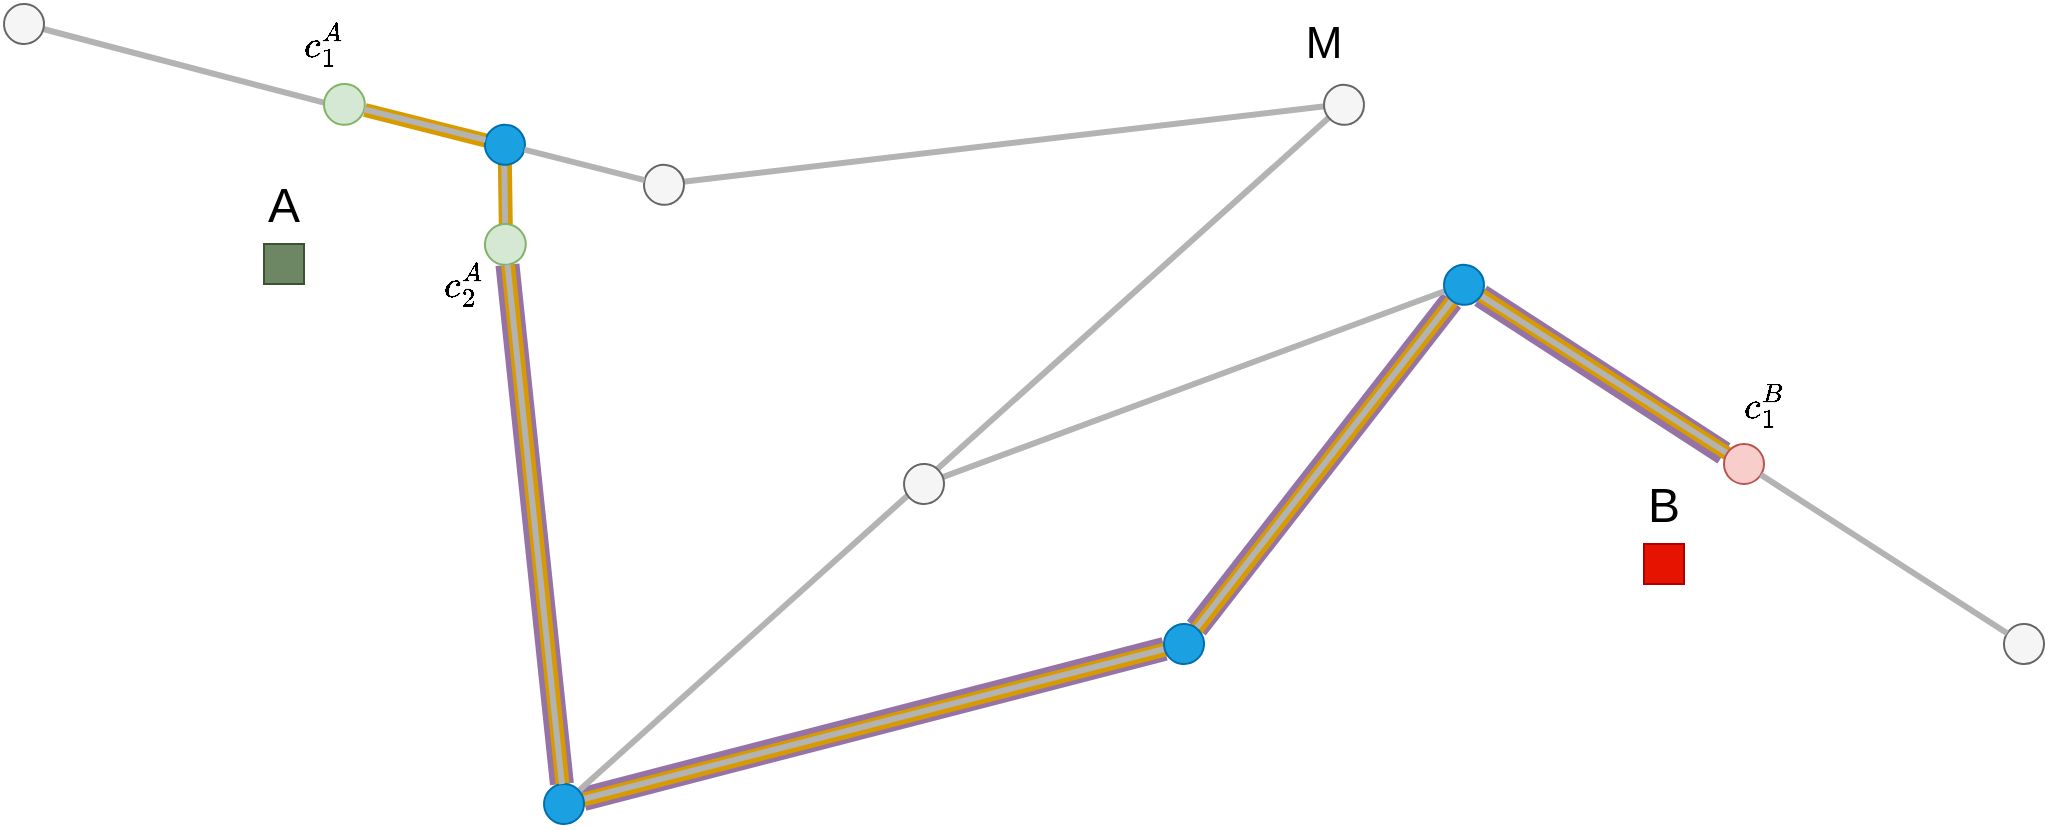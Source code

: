 <?xml version="1.0"?>
<mxfile version="13.5.1" pages="6">
  <diagram id="BN2IyII4hlTg_FPogeM1" name="Similar">
    <mxGraphModel dx="2" dy="1" grid="1" gridSize="10" guides="1" tooltips="1" connect="1" arrows="1" fold="1" page="1" pageScale="1" pageWidth="850" pageHeight="1100" math="1" shadow="0">
      <root>
        <mxCell id="hzD7GZjRA_Ul0kWXAUtm-0"/>
        <mxCell id="hzD7GZjRA_Ul0kWXAUtm-1" parent="hzD7GZjRA_Ul0kWXAUtm-0"/>
        <mxCell id="dL2zvHwQdTRsgJraIBgu-15" value="" style="endArrow=none;html=1;strokeWidth=12;fillColor=#e1d5e7;strokeColor=#9673a6;" parent="hzD7GZjRA_Ul0kWXAUtm-1" source="K2bFnda-e-zOiQ4gaR2c-24" target="K2bFnda-e-zOiQ4gaR2c-23" edge="1">
          <mxGeometry width="50" height="50" relative="1" as="geometry">
            <mxPoint x="744.578" y="462.163" as="sourcePoint"/>
            <mxPoint x="872.284" y="298.359" as="targetPoint"/>
          </mxGeometry>
        </mxCell>
        <mxCell id="dL2zvHwQdTRsgJraIBgu-16" value="" style="endArrow=none;html=1;strokeWidth=12;fillColor=#e1d5e7;strokeColor=#9673a6;" parent="hzD7GZjRA_Ul0kWXAUtm-1" source="K2bFnda-e-zOiQ4gaR2c-24" target="K2bFnda-e-zOiQ4gaR2c-21" edge="1">
          <mxGeometry width="50" height="50" relative="1" as="geometry">
            <mxPoint x="728.747" y="472.548" as="sourcePoint"/>
            <mxPoint x="438.113" y="547.551" as="targetPoint"/>
          </mxGeometry>
        </mxCell>
        <mxCell id="dL2zvHwQdTRsgJraIBgu-17" value="" style="endArrow=none;html=1;strokeWidth=12;fillColor=#e1d5e7;strokeColor=#9673a6;" parent="hzD7GZjRA_Ul0kWXAUtm-1" source="K2bFnda-e-zOiQ4gaR2c-23" edge="1">
          <mxGeometry width="50" height="50" relative="1" as="geometry">
            <mxPoint x="886.854" y="295.858" as="sourcePoint"/>
            <mxPoint x="1010.0" y="374.671" as="targetPoint"/>
          </mxGeometry>
        </mxCell>
        <mxCell id="dL2zvHwQdTRsgJraIBgu-18" value="" style="endArrow=none;html=1;strokeWidth=12;fillColor=#e1d5e7;strokeColor=#9673a6;" parent="hzD7GZjRA_Ul0kWXAUtm-1" source="K2bFnda-e-zOiQ4gaR2c-21" target="K2bFnda-e-zOiQ4gaR2c-10" edge="1">
          <mxGeometry width="50" height="50" relative="1" as="geometry">
            <mxPoint x="427.398" y="540.103" as="sourcePoint"/>
            <mxPoint x="400.166" y="280.415" as="targetPoint"/>
          </mxGeometry>
        </mxCell>
        <mxCell id="dL2zvHwQdTRsgJraIBgu-4" value="" style="endArrow=none;html=1;strokeWidth=7;fillColor=#ffe6cc;strokeColor=#d79b00;" parent="hzD7GZjRA_Ul0kWXAUtm-1" edge="1">
          <mxGeometry width="50" height="50" relative="1" as="geometry">
            <mxPoint x="740.31" y="470.29" as="sourcePoint"/>
            <mxPoint x="880.31" y="290.29" as="targetPoint"/>
          </mxGeometry>
        </mxCell>
        <mxCell id="dL2zvHwQdTRsgJraIBgu-5" value="" style="endArrow=none;html=1;strokeWidth=7;fillColor=#ffe6cc;strokeColor=#d79b00;" parent="hzD7GZjRA_Ul0kWXAUtm-1" edge="1">
          <mxGeometry width="50" height="50" relative="1" as="geometry">
            <mxPoint x="740.31" y="470.29" as="sourcePoint"/>
            <mxPoint x="430.31" y="550.29" as="targetPoint"/>
          </mxGeometry>
        </mxCell>
        <mxCell id="dL2zvHwQdTRsgJraIBgu-6" value="" style="endArrow=none;html=1;strokeWidth=7;fillColor=#ffe6cc;strokeColor=#d79b00;" parent="hzD7GZjRA_Ul0kWXAUtm-1" edge="1">
          <mxGeometry width="50" height="50" relative="1" as="geometry">
            <mxPoint x="880.31" y="290.29" as="sourcePoint"/>
            <mxPoint x="1011.889" y="374.897" as="targetPoint"/>
          </mxGeometry>
        </mxCell>
        <mxCell id="dL2zvHwQdTRsgJraIBgu-7" value="" style="endArrow=none;html=1;strokeWidth=7;fillColor=#ffe6cc;strokeColor=#d79b00;" parent="hzD7GZjRA_Ul0kWXAUtm-1" edge="1">
          <mxGeometry width="50" height="50" relative="1" as="geometry">
            <mxPoint x="400.891" y="260.29" as="sourcePoint"/>
            <mxPoint x="400.31" y="220.29" as="targetPoint"/>
          </mxGeometry>
        </mxCell>
        <mxCell id="dL2zvHwQdTRsgJraIBgu-8" value="" style="endArrow=none;html=1;strokeWidth=7;fillColor=#ffe6cc;strokeColor=#d79b00;" parent="hzD7GZjRA_Ul0kWXAUtm-1" edge="1">
          <mxGeometry width="50" height="50" relative="1" as="geometry">
            <mxPoint x="391.07" y="218.32" as="sourcePoint"/>
            <mxPoint x="330.42" y="202.995" as="targetPoint"/>
          </mxGeometry>
        </mxCell>
        <mxCell id="dL2zvHwQdTRsgJraIBgu-9" value="" style="endArrow=none;html=1;strokeWidth=7;fillColor=#ffe6cc;strokeColor=#d79b00;" parent="hzD7GZjRA_Ul0kWXAUtm-1" edge="1">
          <mxGeometry width="50" height="50" relative="1" as="geometry">
            <mxPoint x="429.286" y="540.343" as="sourcePoint"/>
            <mxPoint x="402.039" y="280.656" as="targetPoint"/>
          </mxGeometry>
        </mxCell>
        <mxCell id="K2bFnda-e-zOiQ4gaR2c-0" value="A&lt;br&gt;&lt;div&gt;&lt;br&gt;&lt;/div&gt;&lt;div&gt;&lt;br&gt;&lt;/div&gt;" style="whiteSpace=wrap;html=1;rounded=0;shadow=0;strokeWidth=1;fillColor=#6d8764;fontSize=24;align=right;strokeColor=#3A5431;" parent="hzD7GZjRA_Ul0kWXAUtm-1" vertex="1">
          <mxGeometry x="280" y="270" width="20" height="20" as="geometry"/>
        </mxCell>
        <mxCell id="K2bFnda-e-zOiQ4gaR2c-1" value="B&lt;br&gt;&lt;br&gt;&lt;div&gt;&lt;br&gt;&lt;/div&gt;" style="whiteSpace=wrap;html=1;rounded=0;shadow=0;strokeWidth=1;fillColor=#e51400;fontSize=24;align=right;strokeColor=#B20000;" parent="hzD7GZjRA_Ul0kWXAUtm-1" vertex="1">
          <mxGeometry x="970" y="420" width="20" height="20" as="geometry"/>
        </mxCell>
        <mxCell id="K2bFnda-e-zOiQ4gaR2c-2" value="" style="endArrow=none;html=1;strokeWidth=3;fillColor=#76608a;strokeColor=#B3B3B3;" parent="hzD7GZjRA_Ul0kWXAUtm-1" source="K2bFnda-e-zOiQ4gaR2c-24" target="K2bFnda-e-zOiQ4gaR2c-23" edge="1">
          <mxGeometry width="50" height="50" relative="1" as="geometry">
            <mxPoint x="740" y="470" as="sourcePoint"/>
            <mxPoint x="880" y="320" as="targetPoint"/>
          </mxGeometry>
        </mxCell>
        <mxCell id="K2bFnda-e-zOiQ4gaR2c-3" value="" style="endArrow=none;html=1;strokeWidth=3;fillColor=#76608a;strokeColor=#B3B3B3;" parent="hzD7GZjRA_Ul0kWXAUtm-1" source="K2bFnda-e-zOiQ4gaR2c-24" target="K2bFnda-e-zOiQ4gaR2c-21" edge="1">
          <mxGeometry width="50" height="50" relative="1" as="geometry">
            <mxPoint x="720" y="500" as="sourcePoint"/>
            <mxPoint x="470" y="570" as="targetPoint"/>
          </mxGeometry>
        </mxCell>
        <mxCell id="K2bFnda-e-zOiQ4gaR2c-4" value="" style="endArrow=none;html=1;strokeWidth=3;fillColor=#76608a;strokeColor=#B3B3B3;" parent="hzD7GZjRA_Ul0kWXAUtm-1" source="K2bFnda-e-zOiQ4gaR2c-23" target="K2bFnda-e-zOiQ4gaR2c-12" edge="1">
          <mxGeometry width="50" height="50" relative="1" as="geometry">
            <mxPoint x="880" y="290" as="sourcePoint"/>
            <mxPoint x="940" y="370" as="targetPoint"/>
          </mxGeometry>
        </mxCell>
        <mxCell id="K2bFnda-e-zOiQ4gaR2c-5" value="" style="endArrow=none;html=1;strokeWidth=3;fillColor=#76608a;strokeColor=#B3B3B3;" parent="hzD7GZjRA_Ul0kWXAUtm-1" edge="1">
          <mxGeometry width="50" height="50" relative="1" as="geometry">
            <mxPoint x="610" y="390" as="sourcePoint"/>
            <mxPoint x="880" y="290" as="targetPoint"/>
          </mxGeometry>
        </mxCell>
        <mxCell id="K2bFnda-e-zOiQ4gaR2c-6" value="" style="endArrow=none;html=1;strokeWidth=3;fillColor=#76608a;strokeColor=#B3B3B3;" parent="hzD7GZjRA_Ul0kWXAUtm-1" edge="1">
          <mxGeometry width="50" height="50" relative="1" as="geometry">
            <mxPoint x="430" y="550" as="sourcePoint"/>
            <mxPoint x="820" y="200" as="targetPoint"/>
          </mxGeometry>
        </mxCell>
        <mxCell id="K2bFnda-e-zOiQ4gaR2c-7" value="" style="endArrow=none;html=1;strokeWidth=3;fillColor=#76608a;strokeColor=#B3B3B3;" parent="hzD7GZjRA_Ul0kWXAUtm-1" source="K2bFnda-e-zOiQ4gaR2c-10" edge="1">
          <mxGeometry width="50" height="50" relative="1" as="geometry">
            <mxPoint x="430" y="550" as="sourcePoint"/>
            <mxPoint x="400" y="220" as="targetPoint"/>
          </mxGeometry>
        </mxCell>
        <mxCell id="K2bFnda-e-zOiQ4gaR2c-8" value="" style="endArrow=none;html=1;strokeWidth=3;fillColor=#76608a;strokeColor=#B3B3B3;" parent="hzD7GZjRA_Ul0kWXAUtm-1" edge="1">
          <mxGeometry width="50" height="50" relative="1" as="geometry">
            <mxPoint x="820" y="200" as="sourcePoint"/>
            <mxPoint x="480" y="240" as="targetPoint"/>
          </mxGeometry>
        </mxCell>
        <mxCell id="K2bFnda-e-zOiQ4gaR2c-9" value="" style="endArrow=none;html=1;strokeWidth=3;fillColor=#76608a;strokeColor=#B3B3B3;exitX=0;exitY=0.5;exitDx=0;exitDy=0;" parent="hzD7GZjRA_Ul0kWXAUtm-1" source="K2bFnda-e-zOiQ4gaR2c-11" edge="1">
          <mxGeometry width="50" height="50" relative="1" as="geometry">
            <mxPoint x="480" y="240" as="sourcePoint"/>
            <mxPoint x="160" y="160" as="targetPoint"/>
          </mxGeometry>
        </mxCell>
        <mxCell id="K2bFnda-e-zOiQ4gaR2c-10" value="" style="ellipse;whiteSpace=wrap;html=1;aspect=fixed;fillColor=#d5e8d4;strokeColor=#82b366;rotation=5;" parent="hzD7GZjRA_Ul0kWXAUtm-1" vertex="1">
          <mxGeometry x="390.47" y="260" width="20.42" height="20.42" as="geometry"/>
        </mxCell>
        <mxCell id="K2bFnda-e-zOiQ4gaR2c-11" value="" style="ellipse;whiteSpace=wrap;html=1;aspect=fixed;fillColor=#d5e8d4;strokeColor=#82b366;rotation=5;" parent="hzD7GZjRA_Ul0kWXAUtm-1" vertex="1">
          <mxGeometry x="310" y="190" width="20.42" height="20.42" as="geometry"/>
        </mxCell>
        <mxCell id="K2bFnda-e-zOiQ4gaR2c-12" value="" style="ellipse;whiteSpace=wrap;html=1;aspect=fixed;fillColor=#f8cecc;strokeColor=#b85450;" parent="hzD7GZjRA_Ul0kWXAUtm-1" vertex="1">
          <mxGeometry x="1010" y="370" width="20" height="20" as="geometry"/>
        </mxCell>
        <mxCell id="K2bFnda-e-zOiQ4gaR2c-13" value="&lt;font style=&quot;font-size: 22px&quot;&gt;M&lt;/font&gt;" style="text;html=1;strokeColor=none;fillColor=none;align=center;verticalAlign=middle;whiteSpace=wrap;rounded=0;" parent="hzD7GZjRA_Ul0kWXAUtm-1" vertex="1">
          <mxGeometry x="790" y="160" width="40" height="20" as="geometry"/>
        </mxCell>
        <mxCell id="K2bFnda-e-zOiQ4gaR2c-15" value="&lt;font style=&quot;font-size: 16px&quot;&gt;`c_2^A`&lt;/font&gt;" style="text;html=1;strokeColor=none;fillColor=none;align=center;verticalAlign=middle;whiteSpace=wrap;rounded=0;fontColor=#000000;" parent="hzD7GZjRA_Ul0kWXAUtm-1" vertex="1">
          <mxGeometry x="360" y="280.42" width="40" height="20" as="geometry"/>
        </mxCell>
        <mxCell id="K2bFnda-e-zOiQ4gaR2c-16" style="edgeStyle=orthogonalEdgeStyle;rounded=0;orthogonalLoop=1;jettySize=auto;html=1;exitX=0.5;exitY=1;exitDx=0;exitDy=0;strokeColor=#B3B3B3;strokeWidth=3;fontColor=#000000;" parent="hzD7GZjRA_Ul0kWXAUtm-1" source="K2bFnda-e-zOiQ4gaR2c-14" target="K2bFnda-e-zOiQ4gaR2c-14" edge="1">
          <mxGeometry relative="1" as="geometry"/>
        </mxCell>
        <mxCell id="K2bFnda-e-zOiQ4gaR2c-17" value="" style="ellipse;whiteSpace=wrap;html=1;aspect=fixed;fillColor=#f5f5f5;strokeColor=#666666;rotation=5;fontColor=#333333;" parent="hzD7GZjRA_Ul0kWXAUtm-1" vertex="1">
          <mxGeometry x="1150" y="460" width="20" height="20" as="geometry"/>
        </mxCell>
        <mxCell id="K2bFnda-e-zOiQ4gaR2c-18" value="" style="ellipse;whiteSpace=wrap;html=1;aspect=fixed;fillColor=#1ba1e2;strokeColor=#006EAF;rotation=5;fontColor=#ffffff;" parent="hzD7GZjRA_Ul0kWXAUtm-1" vertex="1">
          <mxGeometry x="390.47" y="210.42" width="20" height="20" as="geometry"/>
        </mxCell>
        <mxCell id="K2bFnda-e-zOiQ4gaR2c-19" value="" style="ellipse;whiteSpace=wrap;html=1;aspect=fixed;fillColor=#f5f5f5;strokeColor=#666666;rotation=5;fontColor=#333333;" parent="hzD7GZjRA_Ul0kWXAUtm-1" vertex="1">
          <mxGeometry x="470.0" y="230.42" width="20" height="20" as="geometry"/>
        </mxCell>
        <mxCell id="K2bFnda-e-zOiQ4gaR2c-20" value="" style="ellipse;whiteSpace=wrap;html=1;aspect=fixed;fillColor=#f5f5f5;strokeColor=#666666;rotation=5;fontColor=#333333;" parent="hzD7GZjRA_Ul0kWXAUtm-1" vertex="1">
          <mxGeometry x="810" y="190.42" width="20" height="20" as="geometry"/>
        </mxCell>
        <mxCell id="K2bFnda-e-zOiQ4gaR2c-21" value="" style="ellipse;whiteSpace=wrap;html=1;aspect=fixed;fillColor=#1ba1e2;strokeColor=#006EAF;rotation=5;fontColor=#ffffff;" parent="hzD7GZjRA_Ul0kWXAUtm-1" vertex="1">
          <mxGeometry x="420" y="540" width="20" height="20" as="geometry"/>
        </mxCell>
        <mxCell id="K2bFnda-e-zOiQ4gaR2c-22" value="" style="ellipse;whiteSpace=wrap;html=1;aspect=fixed;fillColor=#f5f5f5;strokeColor=#666666;rotation=5;fontColor=#333333;" parent="hzD7GZjRA_Ul0kWXAUtm-1" vertex="1">
          <mxGeometry x="600" y="380" width="20" height="20" as="geometry"/>
        </mxCell>
        <mxCell id="K2bFnda-e-zOiQ4gaR2c-23" value="" style="ellipse;whiteSpace=wrap;html=1;aspect=fixed;fillColor=#1ba1e2;strokeColor=#006EAF;rotation=5;fontColor=#ffffff;" parent="hzD7GZjRA_Ul0kWXAUtm-1" vertex="1">
          <mxGeometry x="870" y="280.42" width="20" height="20" as="geometry"/>
        </mxCell>
        <mxCell id="K2bFnda-e-zOiQ4gaR2c-24" value="" style="ellipse;whiteSpace=wrap;html=1;aspect=fixed;fillColor=#1ba1e2;strokeColor=#006EAF;rotation=5;fontColor=#ffffff;" parent="hzD7GZjRA_Ul0kWXAUtm-1" vertex="1">
          <mxGeometry x="730" y="460" width="20" height="20" as="geometry"/>
        </mxCell>
        <mxCell id="K2bFnda-e-zOiQ4gaR2c-25" value="" style="ellipse;whiteSpace=wrap;html=1;aspect=fixed;fillColor=#f5f5f5;strokeColor=#666666;rotation=5;fontColor=#333333;" parent="hzD7GZjRA_Ul0kWXAUtm-1" vertex="1">
          <mxGeometry x="150.0" y="150" width="20" height="20" as="geometry"/>
        </mxCell>
        <mxCell id="K2bFnda-e-zOiQ4gaR2c-26" value="&lt;div&gt;&lt;font style=&quot;font-size: 16px&quot;&gt;`c_1^B`&lt;/font&gt;&lt;/div&gt;" style="text;html=1;strokeColor=none;fillColor=none;align=center;verticalAlign=middle;whiteSpace=wrap;rounded=0;fontColor=#000000;" parent="hzD7GZjRA_Ul0kWXAUtm-1" vertex="1">
          <mxGeometry x="1010" y="340.0" width="40" height="20" as="geometry"/>
        </mxCell>
        <mxCell id="dL2zvHwQdTRsgJraIBgu-0" value="" style="endArrow=none;html=1;strokeWidth=3;fillColor=#76608a;strokeColor=#B3B3B3;" parent="hzD7GZjRA_Ul0kWXAUtm-1" source="K2bFnda-e-zOiQ4gaR2c-19" target="K2bFnda-e-zOiQ4gaR2c-18" edge="1">
          <mxGeometry width="50" height="50" relative="1" as="geometry">
            <mxPoint x="490" y="250.0" as="sourcePoint"/>
            <mxPoint x="170" y="170.0" as="targetPoint"/>
          </mxGeometry>
        </mxCell>
        <mxCell id="dL2zvHwQdTRsgJraIBgu-1" value="" style="endArrow=none;html=1;strokeWidth=3;fillColor=#76608a;strokeColor=#B3B3B3;" parent="hzD7GZjRA_Ul0kWXAUtm-1" source="K2bFnda-e-zOiQ4gaR2c-18" target="K2bFnda-e-zOiQ4gaR2c-11" edge="1">
          <mxGeometry width="50" height="50" relative="1" as="geometry">
            <mxPoint x="400.767" y="228.003" as="sourcePoint"/>
            <mxPoint x="170" y="170.0" as="targetPoint"/>
          </mxGeometry>
        </mxCell>
        <mxCell id="dL2zvHwQdTRsgJraIBgu-2" value="" style="endArrow=none;html=1;strokeWidth=3;fillColor=#76608a;strokeColor=#B3B3B3;" parent="hzD7GZjRA_Ul0kWXAUtm-1" source="K2bFnda-e-zOiQ4gaR2c-12" target="K2bFnda-e-zOiQ4gaR2c-17" edge="1">
          <mxGeometry width="50" height="50" relative="1" as="geometry">
            <mxPoint x="890" y="320" as="sourcePoint"/>
            <mxPoint x="1170" y="500" as="targetPoint"/>
          </mxGeometry>
        </mxCell>
        <mxCell id="dL2zvHwQdTRsgJraIBgu-3" value="" style="endArrow=none;html=1;strokeWidth=3;fillColor=#76608a;strokeColor=#B3B3B3;" parent="hzD7GZjRA_Ul0kWXAUtm-1" source="K2bFnda-e-zOiQ4gaR2c-21" target="K2bFnda-e-zOiQ4gaR2c-10" edge="1">
          <mxGeometry width="50" height="50" relative="1" as="geometry">
            <mxPoint x="440" y="560" as="sourcePoint"/>
            <mxPoint x="410" y="230.0" as="targetPoint"/>
          </mxGeometry>
        </mxCell>
        <mxCell id="K2bFnda-e-zOiQ4gaR2c-14" value="&lt;font style=&quot;font-size: 16px&quot;&gt;`c_1^A`&lt;/font&gt;" style="text;html=1;strokeColor=none;fillColor=none;align=center;verticalAlign=middle;whiteSpace=wrap;rounded=0;fontColor=#000000;" parent="hzD7GZjRA_Ul0kWXAUtm-1" vertex="1">
          <mxGeometry x="290.42" y="160" width="40" height="20" as="geometry"/>
        </mxCell>
      </root>
    </mxGraphModel>
  </diagram>
</mxfile>
